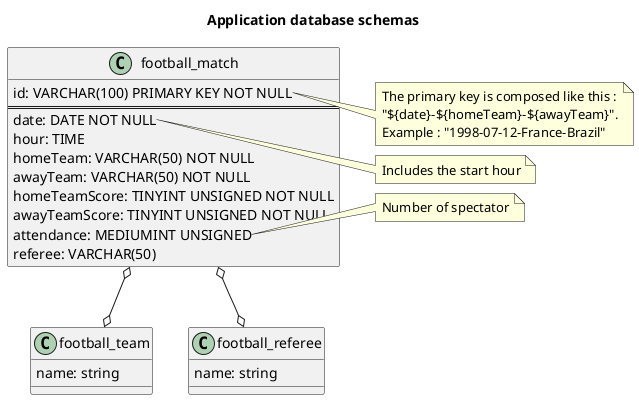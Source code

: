 @startuml

title
Application database schemas
end title

class football_match {
    id: VARCHAR(100) PRIMARY KEY NOT NULL
    ==
    date: DATE NOT NULL
    hour: TIME
    homeTeam: VARCHAR(50) NOT NULL
    awayTeam: VARCHAR(50) NOT NULL
    homeTeamScore: TINYINT UNSIGNED NOT NULL
    awayTeamScore: TINYINT UNSIGNED NOT NULL
    attendance: MEDIUMINT UNSIGNED
    referee: VARCHAR(50)
}
note right of football_match::id
    The primary key is composed like this :
    "${date}-${homeTeam}-${awayTeam}".
    Example : "1998-07-12-France-Brazil"
end note
note right of football_match::date
    Includes the start hour
end note
note right of football_match::attendance
    Number of spectator
end note

class football_team {
    name: string
}

class football_referee {
    name: string
}

football_match o--o football_team
football_match o--o football_referee

@enduml
